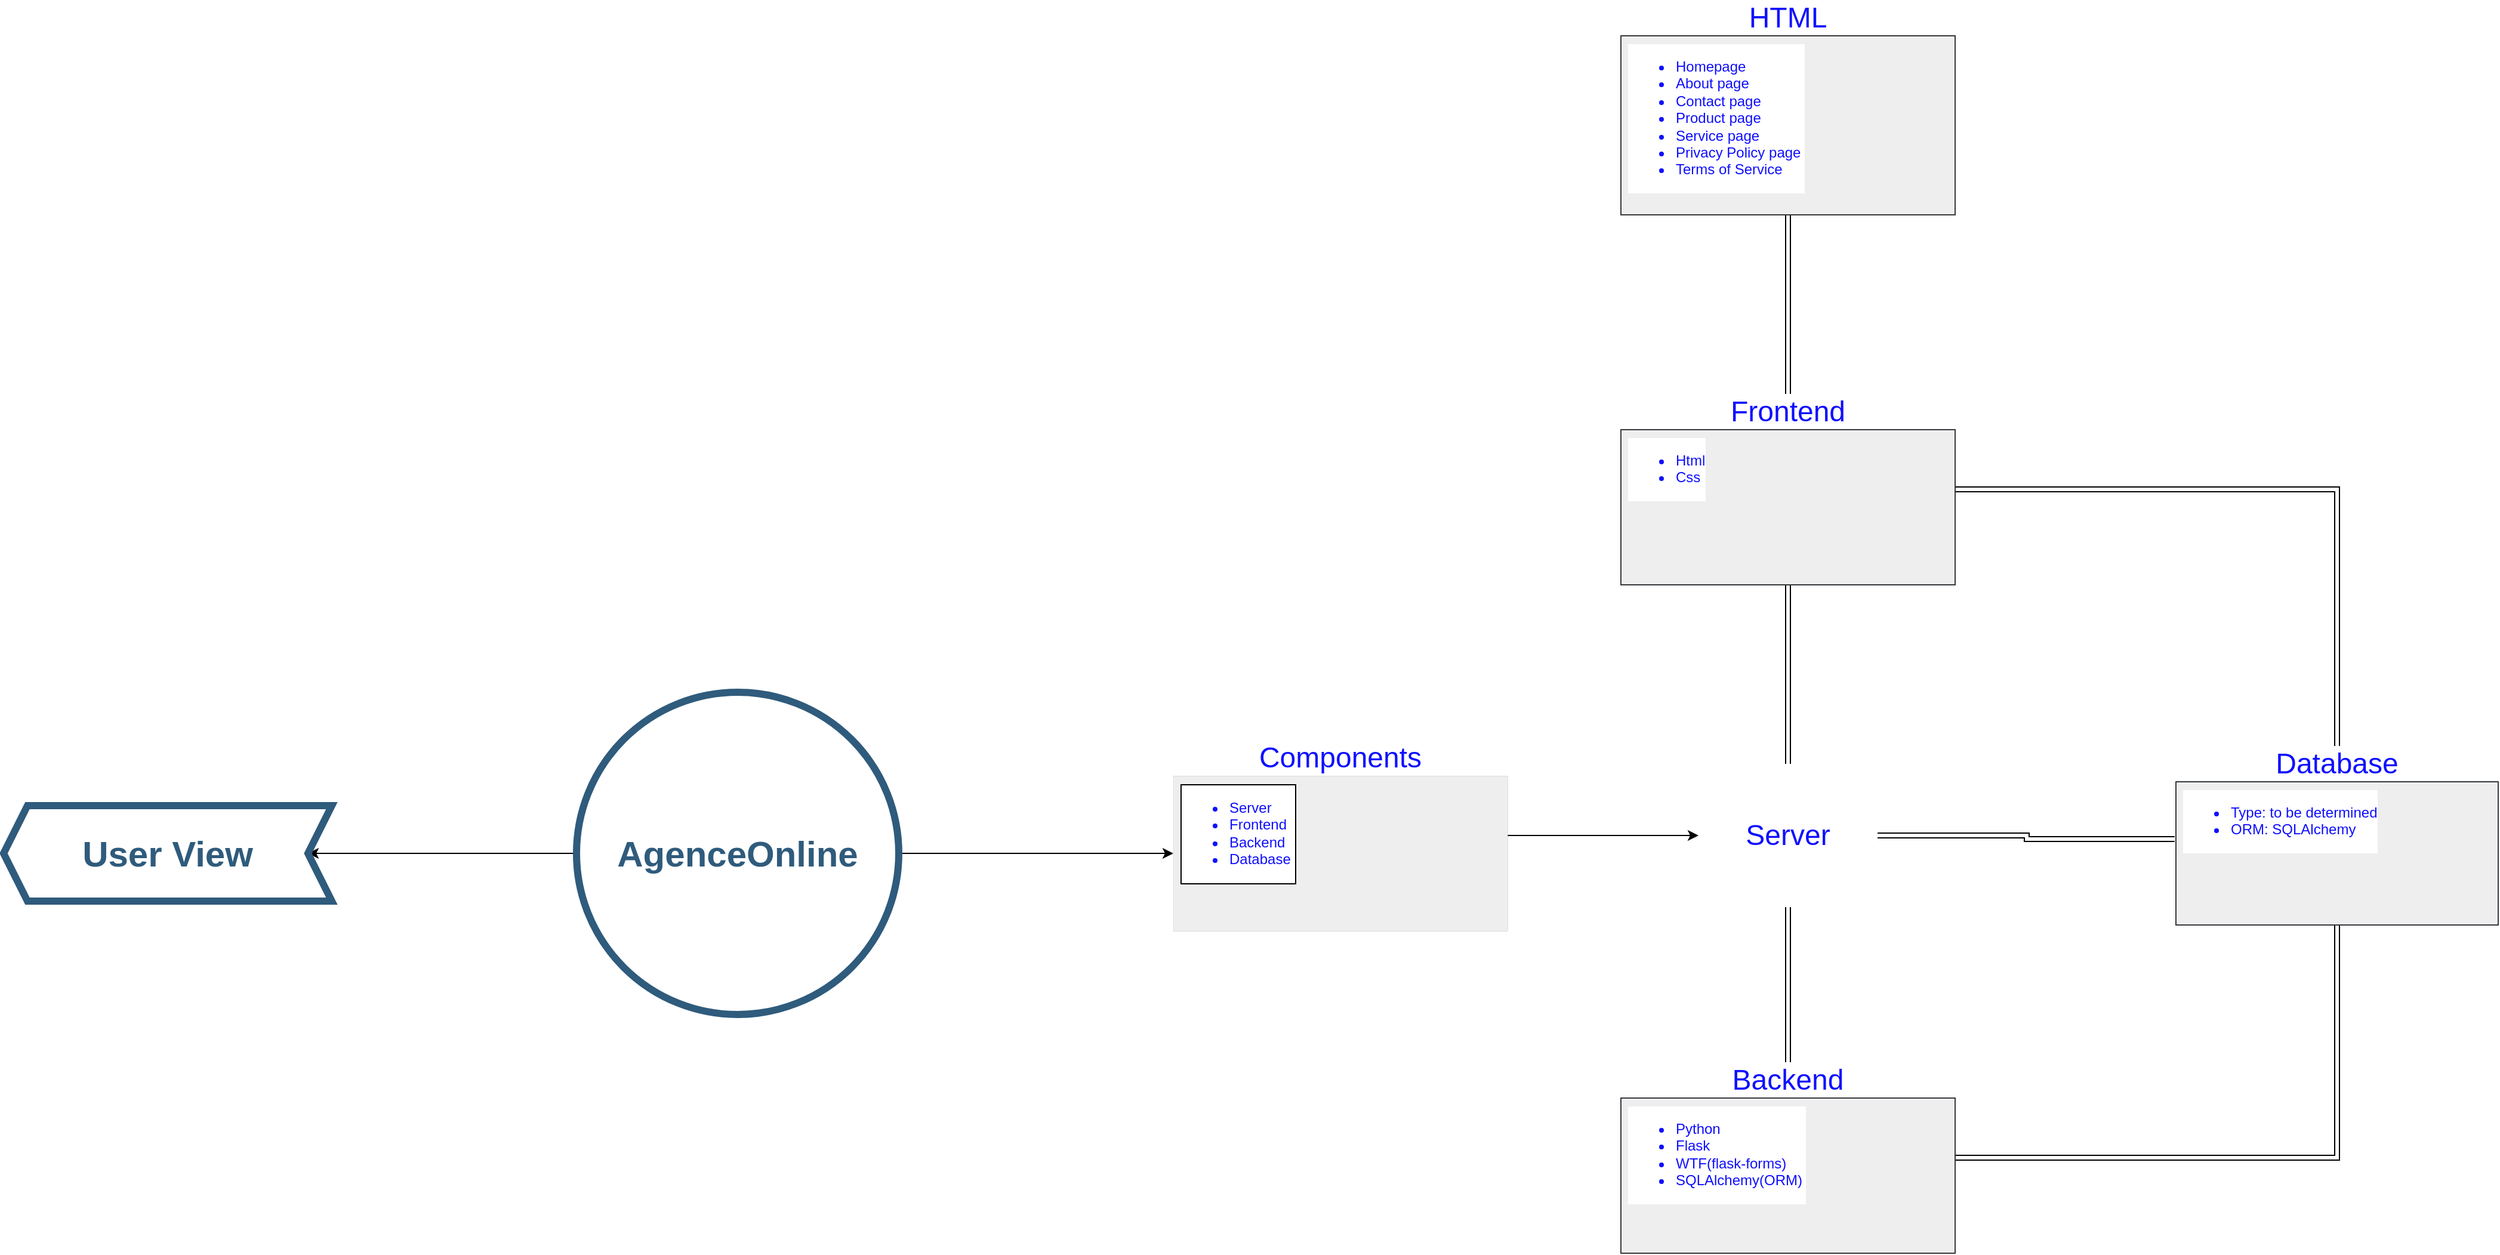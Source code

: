 <mxfile version="20.4.0" type="github">
  <diagram id="6a731a19-8d31-9384-78a2-239565b7b9f0" name="Page-1">
    <mxGraphModel dx="1408" dy="891" grid="1" gridSize="10" guides="1" tooltips="1" connect="1" arrows="1" fold="1" page="1" pageScale="1" pageWidth="1169" pageHeight="827" background="none" math="0" shadow="0">
      <root>
        <mxCell id="0" />
        <mxCell id="1" parent="0" />
        <mxCell id="ueL2jgsVfrRlY1h6P5Gp-1551" value="" style="edgeStyle=orthogonalEdgeStyle;rounded=0;orthogonalLoop=1;jettySize=auto;html=1;fontColor=#000000;" edge="1" parent="1" source="1515" target="ueL2jgsVfrRlY1h6P5Gp-1550">
          <mxGeometry relative="1" as="geometry" />
        </mxCell>
        <mxCell id="ueL2jgsVfrRlY1h6P5Gp-1555" value="" style="edgeStyle=orthogonalEdgeStyle;rounded=0;orthogonalLoop=1;jettySize=auto;html=1;fontSize=24;fontColor=#0F0FFF;" edge="1" parent="1" source="1515" target="ueL2jgsVfrRlY1h6P5Gp-1553">
          <mxGeometry relative="1" as="geometry">
            <mxPoint x="1390" y="815" as="targetPoint" />
          </mxGeometry>
        </mxCell>
        <mxCell id="1515" value="AgenceOnline&lt;br&gt;" style="ellipse;whiteSpace=wrap;html=1;shadow=0;fontFamily=Helvetica;fontSize=30;fontColor=#2F5B7C;align=center;strokeColor=#2F5B7C;strokeWidth=6;fillColor=#FFFFFF;fontStyle=1;gradientColor=none;" parent="1" vertex="1">
          <mxGeometry x="1040" y="680" width="270" height="270" as="geometry" />
        </mxCell>
        <mxCell id="ueL2jgsVfrRlY1h6P5Gp-1550" value="User View" style="shape=step;perimeter=stepPerimeter;whiteSpace=wrap;html=1;fixedSize=1;fontSize=30;fillColor=#FFFFFF;strokeColor=#2F5B7C;fontColor=#2F5B7C;shadow=0;strokeWidth=6;fontStyle=1;gradientColor=none;size=20;rotation=0;direction=west;" vertex="1" parent="1">
          <mxGeometry x="560" y="775" width="275" height="80" as="geometry" />
        </mxCell>
        <mxCell id="ueL2jgsVfrRlY1h6P5Gp-1558" value="" style="edgeStyle=orthogonalEdgeStyle;rounded=0;orthogonalLoop=1;jettySize=auto;html=1;fontSize=24;fontColor=#0F0FFF;" edge="1" parent="1" source="ueL2jgsVfrRlY1h6P5Gp-1552" target="ueL2jgsVfrRlY1h6P5Gp-1557">
          <mxGeometry relative="1" as="geometry" />
        </mxCell>
        <mxCell id="ueL2jgsVfrRlY1h6P5Gp-1552" value="Components" style="swimlane;childLayout=stackLayout;horizontal=1;startSize=30;horizontalStack=0;rounded=0;fontSize=24;fontStyle=0;strokeWidth=0;resizeParent=0;resizeLast=1;shadow=0;dashed=0;align=center;labelBackgroundColor=#FFFFFF;labelBorderColor=none;html=1;fillColor=#FFFFFF;strokeColor=none;fontColor=#0F0FFF;swimlaneLine=0;sketch=0;perimeterSpacing=0;swimlaneFillColor=none;gradientColor=none;whiteSpace=wrap;" vertex="1" parent="1">
          <mxGeometry x="1540" y="720" width="280" height="160" as="geometry">
            <mxRectangle x="1496" y="520" width="120" height="30" as="alternateBounds" />
          </mxGeometry>
        </mxCell>
        <mxCell id="ueL2jgsVfrRlY1h6P5Gp-1553" value="&lt;ul&gt;&lt;li style=&quot;&quot;&gt;Server&lt;/li&gt;&lt;li style=&quot;&quot;&gt;Frontend&lt;/li&gt;&lt;li style=&quot;&quot;&gt;Backend&lt;/li&gt;&lt;li style=&quot;&quot;&gt;Database&amp;nbsp;&lt;/li&gt;&lt;/ul&gt;" style="align=left;strokeColor=default;fillColor=#eeeeee;spacingLeft=4;fontSize=12;verticalAlign=top;resizable=0;rotatable=0;part=1;labelBackgroundColor=#FFFFFF;labelBorderColor=#000000;html=1;fontColor=#0F0FFF;strokeWidth=0;perimeterSpacing=0;rounded=0;shadow=0;sketch=0;" vertex="1" parent="ueL2jgsVfrRlY1h6P5Gp-1552">
          <mxGeometry y="30" width="280" height="130" as="geometry" />
        </mxCell>
        <mxCell id="ueL2jgsVfrRlY1h6P5Gp-1554" value="" style="align=left;strokeColor=#36393d;fillColor=#eeeeee;spacingLeft=4;fontSize=12;verticalAlign=top;resizable=0;rotatable=0;part=1;labelBackgroundColor=default;labelBorderColor=none;html=1;" vertex="1" parent="ueL2jgsVfrRlY1h6P5Gp-1552">
          <mxGeometry y="160" width="280" as="geometry" />
        </mxCell>
        <mxCell id="ueL2jgsVfrRlY1h6P5Gp-1559" value="" style="align=left;strokeColor=default;fillColor=#eeeeee;spacingLeft=4;fontSize=12;verticalAlign=top;resizable=0;rotatable=0;part=1;labelBackgroundColor=#FFFFFF;labelBorderColor=#000000;html=1;fontColor=#0F0FFF;strokeWidth=0;perimeterSpacing=0;rounded=0;shadow=0;sketch=0;" vertex="1" parent="ueL2jgsVfrRlY1h6P5Gp-1552">
          <mxGeometry y="160" width="280" as="geometry" />
        </mxCell>
        <mxCell id="ueL2jgsVfrRlY1h6P5Gp-1564" value="" style="edgeStyle=orthogonalEdgeStyle;rounded=0;orthogonalLoop=1;jettySize=auto;html=1;fontSize=24;fontColor=#0F0FFF;entryX=0.5;entryY=1;entryDx=0;entryDy=0;shape=link;" edge="1" parent="1" source="ueL2jgsVfrRlY1h6P5Gp-1557">
          <mxGeometry relative="1" as="geometry">
            <mxPoint x="2055" y="590" as="targetPoint" />
            <Array as="points">
              <mxPoint x="2055" y="680" />
              <mxPoint x="2055" y="680" />
            </Array>
          </mxGeometry>
        </mxCell>
        <mxCell id="ueL2jgsVfrRlY1h6P5Gp-1567" value="" style="edgeStyle=orthogonalEdgeStyle;shape=link;rounded=0;orthogonalLoop=1;jettySize=auto;html=1;fontSize=24;fontColor=#0F0FFF;entryX=0.5;entryY=0;entryDx=0;entryDy=0;" edge="1" parent="1" source="ueL2jgsVfrRlY1h6P5Gp-1557" target="ueL2jgsVfrRlY1h6P5Gp-1565">
          <mxGeometry relative="1" as="geometry">
            <mxPoint x="2055" y="940" as="targetPoint" />
          </mxGeometry>
        </mxCell>
        <mxCell id="ueL2jgsVfrRlY1h6P5Gp-1570" value="" style="edgeStyle=orthogonalEdgeStyle;shape=link;rounded=0;orthogonalLoop=1;jettySize=auto;html=1;fontSize=24;fontColor=#0F0FFF;entryX=-0.004;entryY=0.4;entryDx=0;entryDy=0;entryPerimeter=0;" edge="1" parent="1" source="ueL2jgsVfrRlY1h6P5Gp-1557" target="ueL2jgsVfrRlY1h6P5Gp-1569">
          <mxGeometry relative="1" as="geometry">
            <mxPoint x="2210" y="800" as="targetPoint" />
          </mxGeometry>
        </mxCell>
        <mxCell id="ueL2jgsVfrRlY1h6P5Gp-1557" value="Server" style="rhombus;whiteSpace=wrap;html=1;fontSize=24;fillColor=#FFFFFF;strokeColor=none;fontColor=#0F0FFF;fontStyle=0;startSize=30;rounded=0;strokeWidth=0;shadow=0;dashed=0;labelBackgroundColor=#FFFFFF;labelBorderColor=none;sketch=0;swimlaneFillColor=none;gradientColor=none;" vertex="1" parent="1">
          <mxGeometry x="1980" y="740" width="150" height="120" as="geometry" />
        </mxCell>
        <mxCell id="ueL2jgsVfrRlY1h6P5Gp-1573" value="" style="edgeStyle=orthogonalEdgeStyle;shape=link;rounded=0;orthogonalLoop=1;jettySize=auto;html=1;fontSize=24;fontColor=#0F0FFF;entryX=0.5;entryY=0;entryDx=0;entryDy=0;" edge="1" parent="1" source="ueL2jgsVfrRlY1h6P5Gp-1560" target="ueL2jgsVfrRlY1h6P5Gp-1568">
          <mxGeometry relative="1" as="geometry">
            <mxPoint x="2275" y="510" as="targetPoint" />
          </mxGeometry>
        </mxCell>
        <mxCell id="ueL2jgsVfrRlY1h6P5Gp-1577" value="" style="edgeStyle=orthogonalEdgeStyle;shape=link;rounded=0;orthogonalLoop=1;jettySize=auto;html=1;fontSize=24;fontColor=#0F0FFF;entryX=0.5;entryY=1;entryDx=0;entryDy=0;" edge="1" parent="1" source="ueL2jgsVfrRlY1h6P5Gp-1560" target="ueL2jgsVfrRlY1h6P5Gp-1576">
          <mxGeometry relative="1" as="geometry">
            <mxPoint x="2055" y="350" as="targetPoint" />
          </mxGeometry>
        </mxCell>
        <mxCell id="ueL2jgsVfrRlY1h6P5Gp-1560" value="Frontend" style="swimlane;childLayout=stackLayout;horizontal=1;startSize=30;horizontalStack=0;rounded=0;fontSize=24;fontStyle=0;strokeWidth=0;resizeParent=0;resizeLast=1;shadow=0;dashed=0;align=center;labelBackgroundColor=#FFFFFF;labelBorderColor=none;html=1;fillColor=#FFFFFF;strokeColor=none;fontColor=#0F0FFF;swimlaneLine=0;sketch=0;perimeterSpacing=0;swimlaneFillColor=none;gradientColor=none;whiteSpace=wrap;" vertex="1" parent="1">
          <mxGeometry x="1915" y="430" width="280" height="160" as="geometry">
            <mxRectangle x="1496" y="520" width="120" height="30" as="alternateBounds" />
          </mxGeometry>
        </mxCell>
        <mxCell id="ueL2jgsVfrRlY1h6P5Gp-1562" value="&lt;ul&gt;&lt;li&gt;Html&lt;/li&gt;&lt;li&gt;Css&lt;/li&gt;&lt;/ul&gt;" style="align=left;strokeColor=#36393d;fillColor=#eeeeee;spacingLeft=4;fontSize=12;verticalAlign=top;resizable=0;rotatable=0;part=1;labelBackgroundColor=#FFFFFF;labelBorderColor=none;html=1;fontColor=#0F0FFF;" vertex="1" parent="ueL2jgsVfrRlY1h6P5Gp-1560">
          <mxGeometry y="30" width="280" height="130" as="geometry" />
        </mxCell>
        <mxCell id="ueL2jgsVfrRlY1h6P5Gp-1571" value="" style="edgeStyle=orthogonalEdgeStyle;shape=link;rounded=0;orthogonalLoop=1;jettySize=auto;html=1;fontSize=24;fontColor=#0F0FFF;" edge="1" parent="1" source="ueL2jgsVfrRlY1h6P5Gp-1565" target="ueL2jgsVfrRlY1h6P5Gp-1569">
          <mxGeometry relative="1" as="geometry">
            <mxPoint x="2275" y="1070" as="targetPoint" />
          </mxGeometry>
        </mxCell>
        <mxCell id="ueL2jgsVfrRlY1h6P5Gp-1565" value="Backend" style="swimlane;childLayout=stackLayout;horizontal=1;startSize=30;horizontalStack=0;rounded=0;fontSize=24;fontStyle=0;strokeWidth=0;resizeParent=0;resizeLast=1;shadow=0;dashed=0;align=center;labelBackgroundColor=#FFFFFF;labelBorderColor=none;html=1;fillColor=#FFFFFF;strokeColor=none;fontColor=#0F0FFF;swimlaneLine=0;sketch=0;perimeterSpacing=0;swimlaneFillColor=none;gradientColor=none;whiteSpace=wrap;" vertex="1" parent="1">
          <mxGeometry x="1915" y="990" width="280" height="160" as="geometry">
            <mxRectangle x="1496" y="520" width="120" height="30" as="alternateBounds" />
          </mxGeometry>
        </mxCell>
        <mxCell id="ueL2jgsVfrRlY1h6P5Gp-1566" value="&lt;ul&gt;&lt;li&gt;Python&lt;/li&gt;&lt;li&gt;Flask&lt;/li&gt;&lt;li&gt;WTF(flask-forms)&lt;/li&gt;&lt;li&gt;SQLAlchemy(ORM)&amp;nbsp;&lt;/li&gt;&lt;/ul&gt;" style="align=left;strokeColor=#36393d;fillColor=#eeeeee;spacingLeft=4;fontSize=12;verticalAlign=top;resizable=0;rotatable=0;part=1;labelBackgroundColor=#FFFFFF;labelBorderColor=none;html=1;fontColor=#0F0FFF;" vertex="1" parent="ueL2jgsVfrRlY1h6P5Gp-1565">
          <mxGeometry y="30" width="280" height="130" as="geometry" />
        </mxCell>
        <mxCell id="ueL2jgsVfrRlY1h6P5Gp-1568" value="Database" style="swimlane;childLayout=stackLayout;horizontal=1;startSize=30;horizontalStack=0;rounded=0;fontSize=24;fontStyle=0;strokeWidth=0;resizeParent=0;resizeLast=1;shadow=0;dashed=0;align=center;labelBackgroundColor=#FFFFFF;labelBorderColor=none;html=1;fillColor=#FFFFFF;strokeColor=none;fontColor=#0F0FFF;swimlaneLine=0;sketch=0;perimeterSpacing=0;swimlaneFillColor=none;gradientColor=none;whiteSpace=wrap;" vertex="1" parent="1">
          <mxGeometry x="2380" y="725" width="270" height="150" as="geometry">
            <mxRectangle x="1496" y="520" width="120" height="30" as="alternateBounds" />
          </mxGeometry>
        </mxCell>
        <mxCell id="ueL2jgsVfrRlY1h6P5Gp-1569" value="&lt;ul&gt;&lt;li&gt;Type: to be determined&lt;/li&gt;&lt;li&gt;ORM: SQLAlchemy&lt;/li&gt;&lt;/ul&gt;" style="align=left;strokeColor=#36393d;fillColor=#eeeeee;spacingLeft=4;fontSize=12;verticalAlign=top;resizable=0;rotatable=0;part=1;labelBackgroundColor=#FFFFFF;labelBorderColor=none;html=1;fontColor=#0F0FFF;" vertex="1" parent="ueL2jgsVfrRlY1h6P5Gp-1568">
          <mxGeometry y="30" width="270" height="120" as="geometry" />
        </mxCell>
        <mxCell id="ueL2jgsVfrRlY1h6P5Gp-1575" value="HTML" style="swimlane;childLayout=stackLayout;horizontal=1;startSize=30;horizontalStack=0;rounded=0;fontSize=24;fontStyle=0;strokeWidth=0;resizeParent=0;resizeLast=1;shadow=0;dashed=0;align=center;labelBackgroundColor=#FFFFFF;labelBorderColor=none;html=1;fillColor=#FFFFFF;strokeColor=none;fontColor=#0F0FFF;swimlaneLine=0;sketch=0;perimeterSpacing=0;swimlaneFillColor=none;gradientColor=none;whiteSpace=wrap;" vertex="1" parent="1">
          <mxGeometry x="1915" y="100" width="280" height="180" as="geometry">
            <mxRectangle x="1496" y="520" width="120" height="30" as="alternateBounds" />
          </mxGeometry>
        </mxCell>
        <mxCell id="ueL2jgsVfrRlY1h6P5Gp-1576" value="&lt;ul&gt;&lt;li&gt;Homepage&lt;/li&gt;&lt;li&gt;About page&amp;nbsp;&lt;/li&gt;&lt;li&gt;Contact page&lt;/li&gt;&lt;li&gt;Product page&lt;/li&gt;&lt;li&gt;Service page&lt;/li&gt;&lt;li&gt;Privacy Policy page&amp;nbsp;&lt;/li&gt;&lt;li&gt;Terms of Service&lt;/li&gt;&lt;/ul&gt;" style="align=left;strokeColor=#36393d;fillColor=#eeeeee;spacingLeft=4;fontSize=12;verticalAlign=top;resizable=0;rotatable=0;part=1;labelBackgroundColor=#FFFFFF;labelBorderColor=none;html=1;fontColor=#0F0FFF;" vertex="1" parent="ueL2jgsVfrRlY1h6P5Gp-1575">
          <mxGeometry y="30" width="280" height="150" as="geometry" />
        </mxCell>
      </root>
    </mxGraphModel>
  </diagram>
</mxfile>
